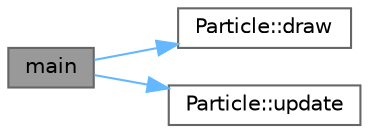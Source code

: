 digraph "main"
{
 // LATEX_PDF_SIZE
  bgcolor="transparent";
  edge [fontname=Helvetica,fontsize=10,labelfontname=Helvetica,labelfontsize=10];
  node [fontname=Helvetica,fontsize=10,shape=box,height=0.2,width=0.4];
  rankdir="LR";
  Node1 [id="Node000001",label="main",height=0.2,width=0.4,color="gray40", fillcolor="grey60", style="filled", fontcolor="black",tooltip="Función principal del simulador de partículas."];
  Node1 -> Node2 [id="edge1_Node000001_Node000002",color="steelblue1",style="solid",tooltip=" "];
  Node2 [id="Node000002",label="Particle::draw",height=0.2,width=0.4,color="grey40", fillcolor="white", style="filled",URL="$class_particle.html#a7f81b3af6985c5e96e77422dc80e732a",tooltip="Dibuja la partícula en la ventana."];
  Node1 -> Node3 [id="edge2_Node000001_Node000003",color="steelblue1",style="solid",tooltip=" "];
  Node3 [id="Node000003",label="Particle::update",height=0.2,width=0.4,color="grey40", fillcolor="white", style="filled",URL="$class_particle.html#a623b932ef68149271d9ae684c35c62e4",tooltip="Actualiza el estado de la partícula."];
}
